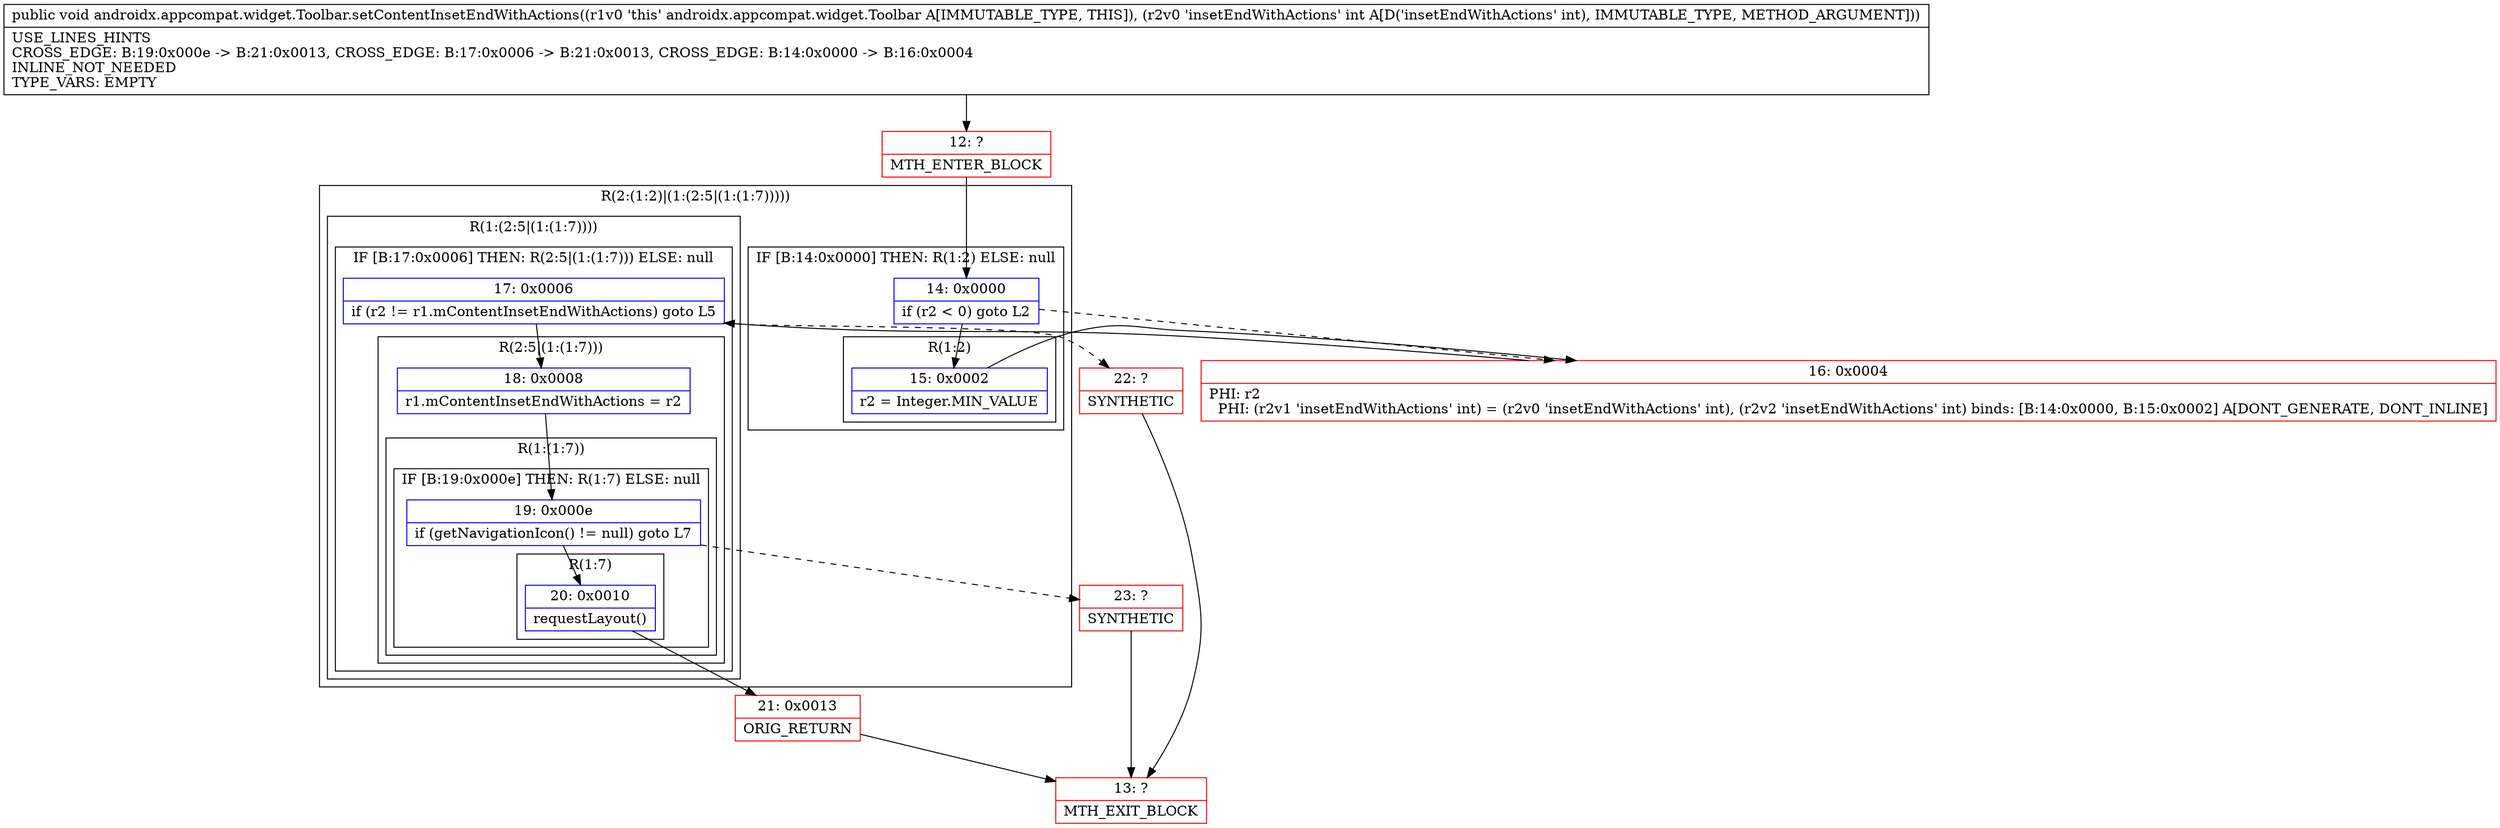 digraph "CFG forandroidx.appcompat.widget.Toolbar.setContentInsetEndWithActions(I)V" {
subgraph cluster_Region_889995056 {
label = "R(2:(1:2)|(1:(2:5|(1:(1:7)))))";
node [shape=record,color=blue];
subgraph cluster_IfRegion_706487934 {
label = "IF [B:14:0x0000] THEN: R(1:2) ELSE: null";
node [shape=record,color=blue];
Node_14 [shape=record,label="{14\:\ 0x0000|if (r2 \< 0) goto L2\l}"];
subgraph cluster_Region_141525359 {
label = "R(1:2)";
node [shape=record,color=blue];
Node_15 [shape=record,label="{15\:\ 0x0002|r2 = Integer.MIN_VALUE\l}"];
}
}
subgraph cluster_Region_429936350 {
label = "R(1:(2:5|(1:(1:7))))";
node [shape=record,color=blue];
subgraph cluster_IfRegion_1291917157 {
label = "IF [B:17:0x0006] THEN: R(2:5|(1:(1:7))) ELSE: null";
node [shape=record,color=blue];
Node_17 [shape=record,label="{17\:\ 0x0006|if (r2 != r1.mContentInsetEndWithActions) goto L5\l}"];
subgraph cluster_Region_115734381 {
label = "R(2:5|(1:(1:7)))";
node [shape=record,color=blue];
Node_18 [shape=record,label="{18\:\ 0x0008|r1.mContentInsetEndWithActions = r2\l}"];
subgraph cluster_Region_1928686119 {
label = "R(1:(1:7))";
node [shape=record,color=blue];
subgraph cluster_IfRegion_1773669401 {
label = "IF [B:19:0x000e] THEN: R(1:7) ELSE: null";
node [shape=record,color=blue];
Node_19 [shape=record,label="{19\:\ 0x000e|if (getNavigationIcon() != null) goto L7\l}"];
subgraph cluster_Region_751277172 {
label = "R(1:7)";
node [shape=record,color=blue];
Node_20 [shape=record,label="{20\:\ 0x0010|requestLayout()\l}"];
}
}
}
}
}
}
}
Node_12 [shape=record,color=red,label="{12\:\ ?|MTH_ENTER_BLOCK\l}"];
Node_16 [shape=record,color=red,label="{16\:\ 0x0004|PHI: r2 \l  PHI: (r2v1 'insetEndWithActions' int) = (r2v0 'insetEndWithActions' int), (r2v2 'insetEndWithActions' int) binds: [B:14:0x0000, B:15:0x0002] A[DONT_GENERATE, DONT_INLINE]\l}"];
Node_21 [shape=record,color=red,label="{21\:\ 0x0013|ORIG_RETURN\l}"];
Node_13 [shape=record,color=red,label="{13\:\ ?|MTH_EXIT_BLOCK\l}"];
Node_23 [shape=record,color=red,label="{23\:\ ?|SYNTHETIC\l}"];
Node_22 [shape=record,color=red,label="{22\:\ ?|SYNTHETIC\l}"];
MethodNode[shape=record,label="{public void androidx.appcompat.widget.Toolbar.setContentInsetEndWithActions((r1v0 'this' androidx.appcompat.widget.Toolbar A[IMMUTABLE_TYPE, THIS]), (r2v0 'insetEndWithActions' int A[D('insetEndWithActions' int), IMMUTABLE_TYPE, METHOD_ARGUMENT]))  | USE_LINES_HINTS\lCROSS_EDGE: B:19:0x000e \-\> B:21:0x0013, CROSS_EDGE: B:17:0x0006 \-\> B:21:0x0013, CROSS_EDGE: B:14:0x0000 \-\> B:16:0x0004\lINLINE_NOT_NEEDED\lTYPE_VARS: EMPTY\l}"];
MethodNode -> Node_12;Node_14 -> Node_15;
Node_14 -> Node_16[style=dashed];
Node_15 -> Node_16;
Node_17 -> Node_18;
Node_17 -> Node_22[style=dashed];
Node_18 -> Node_19;
Node_19 -> Node_20;
Node_19 -> Node_23[style=dashed];
Node_20 -> Node_21;
Node_12 -> Node_14;
Node_16 -> Node_17;
Node_21 -> Node_13;
Node_23 -> Node_13;
Node_22 -> Node_13;
}

